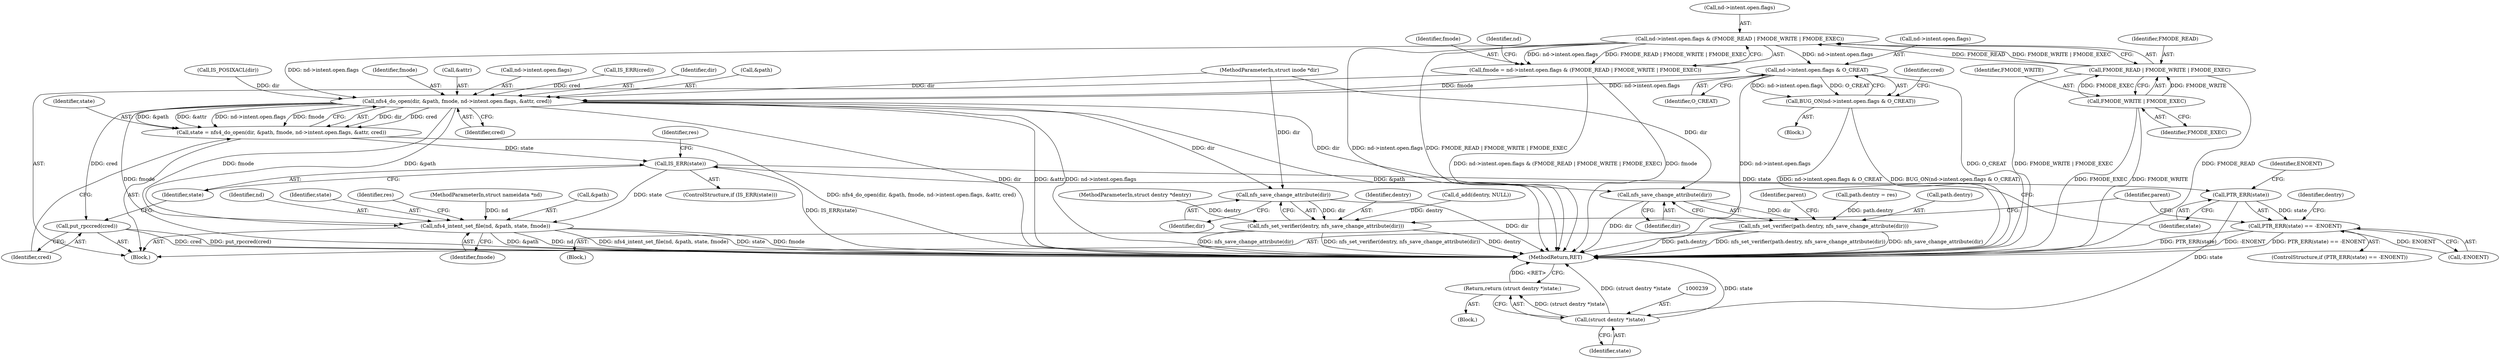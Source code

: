 digraph "0_linux_dc0b027dfadfcb8a5504f7d8052754bf8d501ab9_5@API" {
"1000115" [label="(Call,nd->intent.open.flags & (FMODE_READ | FMODE_WRITE | FMODE_EXEC))"];
"1000123" [label="(Call,FMODE_READ | FMODE_WRITE | FMODE_EXEC)"];
"1000125" [label="(Call,FMODE_WRITE | FMODE_EXEC)"];
"1000113" [label="(Call,fmode = nd->intent.open.flags & (FMODE_READ | FMODE_WRITE | FMODE_EXEC))"];
"1000200" [label="(Call,nfs4_do_open(dir, &path, fmode, nd->intent.open.flags, &attr, cred))"];
"1000198" [label="(Call,state = nfs4_do_open(dir, &path, fmode, nd->intent.open.flags, &attr, cred))"];
"1000218" [label="(Call,IS_ERR(state))"];
"1000223" [label="(Call,PTR_ERR(state))"];
"1000222" [label="(Call,PTR_ERR(state) == -ENOENT)"];
"1000238" [label="(Call,(struct dentry *)state)"];
"1000237" [label="(Return,return (struct dentry *)state;)"];
"1000266" [label="(Call,nfs4_intent_set_file(nd, &path, state, fmode))"];
"1000215" [label="(Call,put_rpccred(cred))"];
"1000233" [label="(Call,nfs_save_change_attribute(dir))"];
"1000231" [label="(Call,nfs_set_verifier(dentry, nfs_save_change_attribute(dir)))"];
"1000262" [label="(Call,nfs_save_change_attribute(dir))"];
"1000258" [label="(Call,nfs_set_verifier(path.dentry, nfs_save_change_attribute(dir)))"];
"1000172" [label="(Call,nd->intent.open.flags & O_CREAT)"];
"1000171" [label="(Call,BUG_ON(nd->intent.open.flags & O_CREAT))"];
"1000116" [label="(Call,nd->intent.open.flags)"];
"1000226" [label="(Identifier,ENOENT)"];
"1000268" [label="(Call,&path)"];
"1000265" [label="(Identifier,parent)"];
"1000274" [label="(MethodReturn,RET)"];
"1000125" [label="(Call,FMODE_WRITE | FMODE_EXEC)"];
"1000102" [label="(MethodParameterIn,struct inode *dir)"];
"1000220" [label="(Block,)"];
"1000219" [label="(Identifier,state)"];
"1000204" [label="(Identifier,fmode)"];
"1000199" [label="(Identifier,state)"];
"1000267" [label="(Identifier,nd)"];
"1000182" [label="(Identifier,cred)"];
"1000223" [label="(Call,PTR_ERR(state))"];
"1000221" [label="(ControlStructure,if (PTR_ERR(state) == -ENOENT))"];
"1000114" [label="(Identifier,fmode)"];
"1000242" [label="(Identifier,res)"];
"1000237" [label="(Return,return (struct dentry *)state;)"];
"1000232" [label="(Identifier,dentry)"];
"1000115" [label="(Call,nd->intent.open.flags & (FMODE_READ | FMODE_WRITE | FMODE_EXEC))"];
"1000180" [label="(Identifier,O_CREAT)"];
"1000266" [label="(Call,nfs4_intent_set_file(nd, &path, state, fmode))"];
"1000225" [label="(Call,-ENOENT)"];
"1000127" [label="(Identifier,FMODE_EXEC)"];
"1000270" [label="(Identifier,state)"];
"1000212" [label="(Call,&attr)"];
"1000205" [label="(Call,nd->intent.open.flags)"];
"1000240" [label="(Identifier,state)"];
"1000124" [label="(Identifier,FMODE_READ)"];
"1000236" [label="(Identifier,parent)"];
"1000113" [label="(Call,fmode = nd->intent.open.flags & (FMODE_READ | FMODE_WRITE | FMODE_EXEC))"];
"1000258" [label="(Call,nfs_set_verifier(path.dentry, nfs_save_change_attribute(dir)))"];
"1000253" [label="(Call,path.dentry = res)"];
"1000173" [label="(Call,nd->intent.open.flags)"];
"1000123" [label="(Call,FMODE_READ | FMODE_WRITE | FMODE_EXEC)"];
"1000262" [label="(Call,nfs_save_change_attribute(dir))"];
"1000131" [label="(Identifier,nd)"];
"1000263" [label="(Identifier,dir)"];
"1000227" [label="(Block,)"];
"1000200" [label="(Call,nfs4_do_open(dir, &path, fmode, nd->intent.open.flags, &attr, cred))"];
"1000216" [label="(Identifier,cred)"];
"1000165" [label="(Block,)"];
"1000238" [label="(Call,(struct dentry *)state)"];
"1000224" [label="(Identifier,state)"];
"1000172" [label="(Call,nd->intent.open.flags & O_CREAT)"];
"1000198" [label="(Call,state = nfs4_do_open(dir, &path, fmode, nd->intent.open.flags, &attr, cred))"];
"1000217" [label="(ControlStructure,if (IS_ERR(state)))"];
"1000222" [label="(Call,PTR_ERR(state) == -ENOENT)"];
"1000231" [label="(Call,nfs_set_verifier(dentry, nfs_save_change_attribute(dir)))"];
"1000259" [label="(Call,path.dentry)"];
"1000228" [label="(Call,d_add(dentry, NULL))"];
"1000273" [label="(Identifier,res)"];
"1000218" [label="(Call,IS_ERR(state))"];
"1000214" [label="(Identifier,cred)"];
"1000185" [label="(Call,IS_ERR(cred))"];
"1000201" [label="(Identifier,dir)"];
"1000271" [label="(Identifier,fmode)"];
"1000233" [label="(Call,nfs_save_change_attribute(dir))"];
"1000234" [label="(Identifier,dir)"];
"1000202" [label="(Call,&path)"];
"1000171" [label="(Call,BUG_ON(nd->intent.open.flags & O_CREAT))"];
"1000103" [label="(MethodParameterIn,struct dentry *dentry)"];
"1000126" [label="(Identifier,FMODE_WRITE)"];
"1000104" [label="(MethodParameterIn,struct nameidata *nd)"];
"1000215" [label="(Call,put_rpccred(cred))"];
"1000229" [label="(Identifier,dentry)"];
"1000153" [label="(Call,IS_POSIXACL(dir))"];
"1000105" [label="(Block,)"];
"1000115" -> "1000113"  [label="AST: "];
"1000115" -> "1000123"  [label="CFG: "];
"1000116" -> "1000115"  [label="AST: "];
"1000123" -> "1000115"  [label="AST: "];
"1000113" -> "1000115"  [label="CFG: "];
"1000115" -> "1000274"  [label="DDG: FMODE_READ | FMODE_WRITE | FMODE_EXEC"];
"1000115" -> "1000274"  [label="DDG: nd->intent.open.flags"];
"1000115" -> "1000113"  [label="DDG: nd->intent.open.flags"];
"1000115" -> "1000113"  [label="DDG: FMODE_READ | FMODE_WRITE | FMODE_EXEC"];
"1000123" -> "1000115"  [label="DDG: FMODE_READ"];
"1000123" -> "1000115"  [label="DDG: FMODE_WRITE | FMODE_EXEC"];
"1000115" -> "1000172"  [label="DDG: nd->intent.open.flags"];
"1000115" -> "1000200"  [label="DDG: nd->intent.open.flags"];
"1000123" -> "1000125"  [label="CFG: "];
"1000124" -> "1000123"  [label="AST: "];
"1000125" -> "1000123"  [label="AST: "];
"1000123" -> "1000274"  [label="DDG: FMODE_WRITE | FMODE_EXEC"];
"1000123" -> "1000274"  [label="DDG: FMODE_READ"];
"1000125" -> "1000123"  [label="DDG: FMODE_WRITE"];
"1000125" -> "1000123"  [label="DDG: FMODE_EXEC"];
"1000125" -> "1000127"  [label="CFG: "];
"1000126" -> "1000125"  [label="AST: "];
"1000127" -> "1000125"  [label="AST: "];
"1000125" -> "1000274"  [label="DDG: FMODE_WRITE"];
"1000125" -> "1000274"  [label="DDG: FMODE_EXEC"];
"1000113" -> "1000105"  [label="AST: "];
"1000114" -> "1000113"  [label="AST: "];
"1000131" -> "1000113"  [label="CFG: "];
"1000113" -> "1000274"  [label="DDG: fmode"];
"1000113" -> "1000274"  [label="DDG: nd->intent.open.flags & (FMODE_READ | FMODE_WRITE | FMODE_EXEC)"];
"1000113" -> "1000200"  [label="DDG: fmode"];
"1000200" -> "1000198"  [label="AST: "];
"1000200" -> "1000214"  [label="CFG: "];
"1000201" -> "1000200"  [label="AST: "];
"1000202" -> "1000200"  [label="AST: "];
"1000204" -> "1000200"  [label="AST: "];
"1000205" -> "1000200"  [label="AST: "];
"1000212" -> "1000200"  [label="AST: "];
"1000214" -> "1000200"  [label="AST: "];
"1000198" -> "1000200"  [label="CFG: "];
"1000200" -> "1000274"  [label="DDG: dir"];
"1000200" -> "1000274"  [label="DDG: &attr"];
"1000200" -> "1000274"  [label="DDG: nd->intent.open.flags"];
"1000200" -> "1000274"  [label="DDG: &path"];
"1000200" -> "1000274"  [label="DDG: fmode"];
"1000200" -> "1000198"  [label="DDG: dir"];
"1000200" -> "1000198"  [label="DDG: cred"];
"1000200" -> "1000198"  [label="DDG: &path"];
"1000200" -> "1000198"  [label="DDG: &attr"];
"1000200" -> "1000198"  [label="DDG: nd->intent.open.flags"];
"1000200" -> "1000198"  [label="DDG: fmode"];
"1000153" -> "1000200"  [label="DDG: dir"];
"1000102" -> "1000200"  [label="DDG: dir"];
"1000172" -> "1000200"  [label="DDG: nd->intent.open.flags"];
"1000185" -> "1000200"  [label="DDG: cred"];
"1000200" -> "1000215"  [label="DDG: cred"];
"1000200" -> "1000233"  [label="DDG: dir"];
"1000200" -> "1000262"  [label="DDG: dir"];
"1000200" -> "1000266"  [label="DDG: &path"];
"1000200" -> "1000266"  [label="DDG: fmode"];
"1000198" -> "1000105"  [label="AST: "];
"1000199" -> "1000198"  [label="AST: "];
"1000216" -> "1000198"  [label="CFG: "];
"1000198" -> "1000274"  [label="DDG: nfs4_do_open(dir, &path, fmode, nd->intent.open.flags, &attr, cred)"];
"1000198" -> "1000218"  [label="DDG: state"];
"1000218" -> "1000217"  [label="AST: "];
"1000218" -> "1000219"  [label="CFG: "];
"1000219" -> "1000218"  [label="AST: "];
"1000224" -> "1000218"  [label="CFG: "];
"1000242" -> "1000218"  [label="CFG: "];
"1000218" -> "1000274"  [label="DDG: IS_ERR(state)"];
"1000218" -> "1000223"  [label="DDG: state"];
"1000218" -> "1000266"  [label="DDG: state"];
"1000223" -> "1000222"  [label="AST: "];
"1000223" -> "1000224"  [label="CFG: "];
"1000224" -> "1000223"  [label="AST: "];
"1000226" -> "1000223"  [label="CFG: "];
"1000223" -> "1000222"  [label="DDG: state"];
"1000223" -> "1000238"  [label="DDG: state"];
"1000222" -> "1000221"  [label="AST: "];
"1000222" -> "1000225"  [label="CFG: "];
"1000225" -> "1000222"  [label="AST: "];
"1000229" -> "1000222"  [label="CFG: "];
"1000236" -> "1000222"  [label="CFG: "];
"1000222" -> "1000274"  [label="DDG: PTR_ERR(state)"];
"1000222" -> "1000274"  [label="DDG: -ENOENT"];
"1000222" -> "1000274"  [label="DDG: PTR_ERR(state) == -ENOENT"];
"1000225" -> "1000222"  [label="DDG: ENOENT"];
"1000238" -> "1000237"  [label="AST: "];
"1000238" -> "1000240"  [label="CFG: "];
"1000239" -> "1000238"  [label="AST: "];
"1000240" -> "1000238"  [label="AST: "];
"1000237" -> "1000238"  [label="CFG: "];
"1000238" -> "1000274"  [label="DDG: state"];
"1000238" -> "1000274"  [label="DDG: (struct dentry *)state"];
"1000238" -> "1000237"  [label="DDG: (struct dentry *)state"];
"1000237" -> "1000220"  [label="AST: "];
"1000274" -> "1000237"  [label="CFG: "];
"1000237" -> "1000274"  [label="DDG: <RET>"];
"1000266" -> "1000105"  [label="AST: "];
"1000266" -> "1000271"  [label="CFG: "];
"1000267" -> "1000266"  [label="AST: "];
"1000268" -> "1000266"  [label="AST: "];
"1000270" -> "1000266"  [label="AST: "];
"1000271" -> "1000266"  [label="AST: "];
"1000273" -> "1000266"  [label="CFG: "];
"1000266" -> "1000274"  [label="DDG: &path"];
"1000266" -> "1000274"  [label="DDG: nd"];
"1000266" -> "1000274"  [label="DDG: nfs4_intent_set_file(nd, &path, state, fmode)"];
"1000266" -> "1000274"  [label="DDG: state"];
"1000266" -> "1000274"  [label="DDG: fmode"];
"1000104" -> "1000266"  [label="DDG: nd"];
"1000215" -> "1000105"  [label="AST: "];
"1000215" -> "1000216"  [label="CFG: "];
"1000216" -> "1000215"  [label="AST: "];
"1000219" -> "1000215"  [label="CFG: "];
"1000215" -> "1000274"  [label="DDG: cred"];
"1000215" -> "1000274"  [label="DDG: put_rpccred(cred)"];
"1000233" -> "1000231"  [label="AST: "];
"1000233" -> "1000234"  [label="CFG: "];
"1000234" -> "1000233"  [label="AST: "];
"1000231" -> "1000233"  [label="CFG: "];
"1000233" -> "1000274"  [label="DDG: dir"];
"1000233" -> "1000231"  [label="DDG: dir"];
"1000102" -> "1000233"  [label="DDG: dir"];
"1000231" -> "1000227"  [label="AST: "];
"1000232" -> "1000231"  [label="AST: "];
"1000236" -> "1000231"  [label="CFG: "];
"1000231" -> "1000274"  [label="DDG: nfs_set_verifier(dentry, nfs_save_change_attribute(dir))"];
"1000231" -> "1000274"  [label="DDG: dentry"];
"1000231" -> "1000274"  [label="DDG: nfs_save_change_attribute(dir)"];
"1000228" -> "1000231"  [label="DDG: dentry"];
"1000103" -> "1000231"  [label="DDG: dentry"];
"1000262" -> "1000258"  [label="AST: "];
"1000262" -> "1000263"  [label="CFG: "];
"1000263" -> "1000262"  [label="AST: "];
"1000258" -> "1000262"  [label="CFG: "];
"1000262" -> "1000274"  [label="DDG: dir"];
"1000262" -> "1000258"  [label="DDG: dir"];
"1000102" -> "1000262"  [label="DDG: dir"];
"1000258" -> "1000105"  [label="AST: "];
"1000259" -> "1000258"  [label="AST: "];
"1000265" -> "1000258"  [label="CFG: "];
"1000258" -> "1000274"  [label="DDG: path.dentry"];
"1000258" -> "1000274"  [label="DDG: nfs_set_verifier(path.dentry, nfs_save_change_attribute(dir))"];
"1000258" -> "1000274"  [label="DDG: nfs_save_change_attribute(dir)"];
"1000253" -> "1000258"  [label="DDG: path.dentry"];
"1000172" -> "1000171"  [label="AST: "];
"1000172" -> "1000180"  [label="CFG: "];
"1000173" -> "1000172"  [label="AST: "];
"1000180" -> "1000172"  [label="AST: "];
"1000171" -> "1000172"  [label="CFG: "];
"1000172" -> "1000274"  [label="DDG: O_CREAT"];
"1000172" -> "1000274"  [label="DDG: nd->intent.open.flags"];
"1000172" -> "1000171"  [label="DDG: nd->intent.open.flags"];
"1000172" -> "1000171"  [label="DDG: O_CREAT"];
"1000171" -> "1000165"  [label="AST: "];
"1000182" -> "1000171"  [label="CFG: "];
"1000171" -> "1000274"  [label="DDG: nd->intent.open.flags & O_CREAT"];
"1000171" -> "1000274"  [label="DDG: BUG_ON(nd->intent.open.flags & O_CREAT)"];
}
